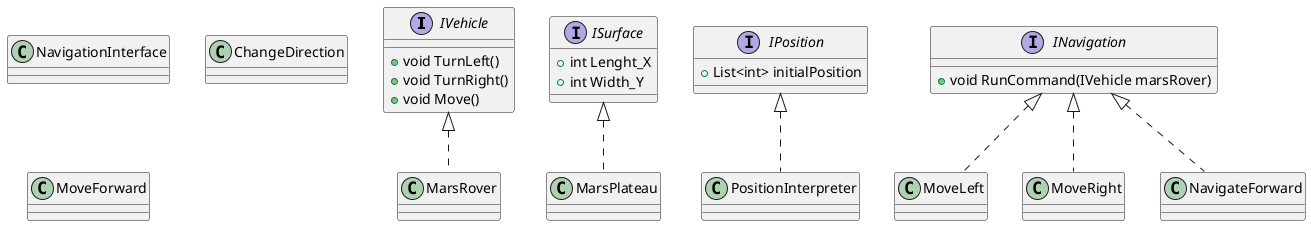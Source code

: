 ﻿@startuml "MarsRover-Kata-UML.png"

interface IVehicle
{
+ void TurnLeft()
+ void TurnRight()
+ void Move()
}

interface ISurface
{
+ int Lenght_X
+ int Width_Y
}

interface IPosition
{
+ List<int> initialPosition
}

interface INavigation
{
+ void RunCommand(IVehicle marsRover)
}

class MarsRover implements IVehicle
class MarsPlateau implements ISurface
class MoveLeft implements INavigation
class MoveRight implements INavigation
class PositionInterpreter implements IPosition

class NavigateForward implements INavigation
class NavigationInterface
class ChangeDirection
class MoveForward


@enduml